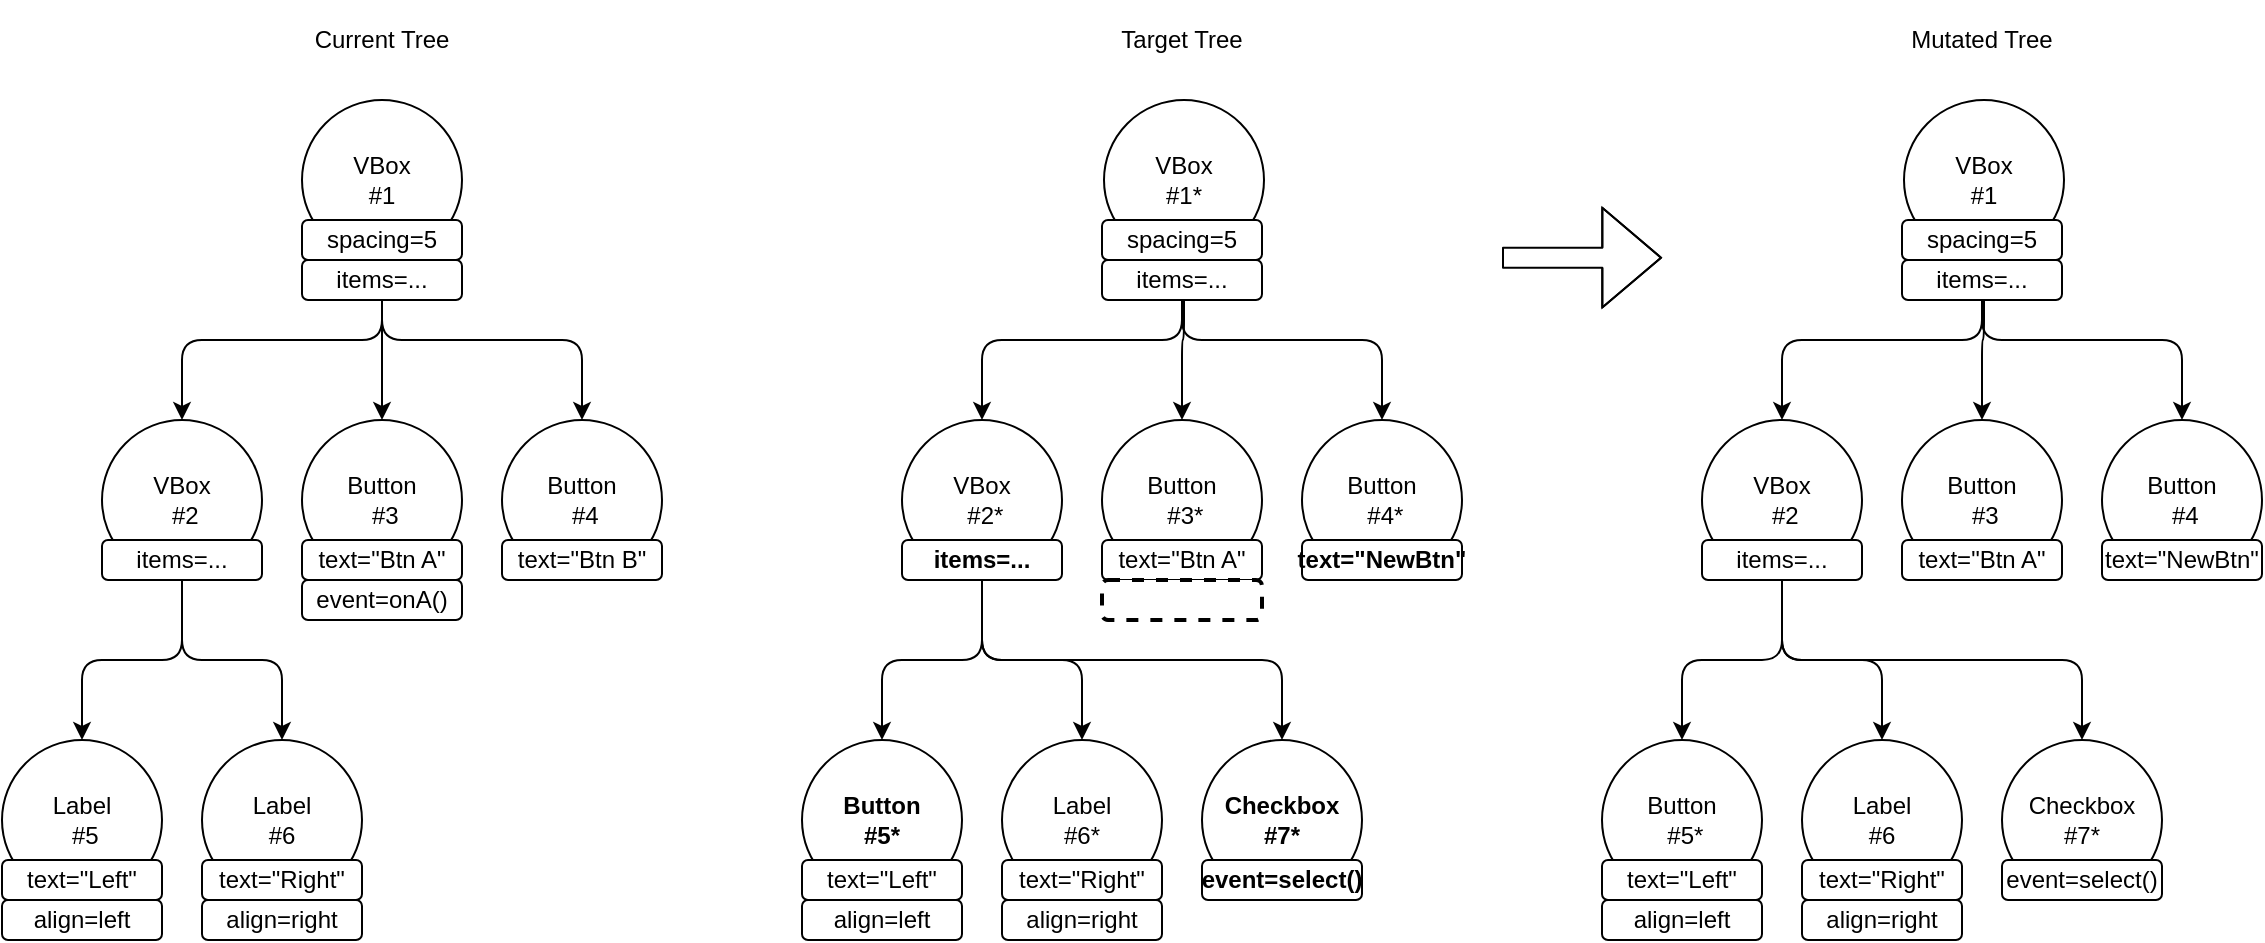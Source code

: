 <mxfile version="13.7.1" type="device"><diagram id="HqqMxeHTTHlViUp9-kfC" name="Page-1"><mxGraphModel dx="1286" dy="832" grid="1" gridSize="10" guides="1" tooltips="1" connect="1" arrows="1" fold="1" page="1" pageScale="1" pageWidth="827" pageHeight="1169" math="0" shadow="0"><root><mxCell id="0"/><mxCell id="1" parent="0"/><mxCell id="nnJEKhMFQ2b5gl_oxjVj-15" style="edgeStyle=orthogonalEdgeStyle;orthogonalLoop=1;jettySize=auto;html=1;entryX=0.5;entryY=0;entryDx=0;entryDy=0;" edge="1" parent="1" source="nnJEKhMFQ2b5gl_oxjVj-1" target="nnJEKhMFQ2b5gl_oxjVj-8"><mxGeometry relative="1" as="geometry"/></mxCell><mxCell id="nnJEKhMFQ2b5gl_oxjVj-17" style="edgeStyle=orthogonalEdgeStyle;orthogonalLoop=1;jettySize=auto;html=1;entryX=0.5;entryY=0;entryDx=0;entryDy=0;exitX=0.5;exitY=1;exitDx=0;exitDy=0;" edge="1" parent="1" source="nnJEKhMFQ2b5gl_oxjVj-2" target="nnJEKhMFQ2b5gl_oxjVj-11"><mxGeometry relative="1" as="geometry"/></mxCell><mxCell id="nnJEKhMFQ2b5gl_oxjVj-18" style="edgeStyle=orthogonalEdgeStyle;orthogonalLoop=1;jettySize=auto;html=1;entryX=0.5;entryY=0;entryDx=0;entryDy=0;exitX=0.5;exitY=1;exitDx=0;exitDy=0;" edge="1" parent="1" source="nnJEKhMFQ2b5gl_oxjVj-2" target="nnJEKhMFQ2b5gl_oxjVj-5"><mxGeometry relative="1" as="geometry"/></mxCell><mxCell id="nnJEKhMFQ2b5gl_oxjVj-26" style="edgeStyle=orthogonalEdgeStyle;orthogonalLoop=1;jettySize=auto;html=1;entryX=0.5;entryY=0;entryDx=0;entryDy=0;" edge="1" parent="1" source="nnJEKhMFQ2b5gl_oxjVj-5" target="nnJEKhMFQ2b5gl_oxjVj-20"><mxGeometry relative="1" as="geometry"/></mxCell><mxCell id="nnJEKhMFQ2b5gl_oxjVj-27" style="edgeStyle=orthogonalEdgeStyle;orthogonalLoop=1;jettySize=auto;html=1;entryX=0.5;entryY=0;entryDx=0;entryDy=0;" edge="1" parent="1" source="nnJEKhMFQ2b5gl_oxjVj-5" target="nnJEKhMFQ2b5gl_oxjVj-23"><mxGeometry relative="1" as="geometry"/></mxCell><mxCell id="nnJEKhMFQ2b5gl_oxjVj-33" value="items=..." style="whiteSpace=wrap;html=1;rounded=1;" vertex="1" parent="1"><mxGeometry x="280" y="160" width="80" height="20" as="geometry"/></mxCell><mxCell id="nnJEKhMFQ2b5gl_oxjVj-1" value="&lt;div&gt;VBox&lt;/div&gt;&lt;div&gt;#1&lt;br&gt;&lt;/div&gt;" style="ellipse;whiteSpace=wrap;html=1;aspect=fixed;rounded=1;" vertex="1" parent="1"><mxGeometry x="280" y="80" width="80" height="80" as="geometry"/></mxCell><mxCell id="nnJEKhMFQ2b5gl_oxjVj-2" value="spacing=5" style="whiteSpace=wrap;html=1;rounded=1;" vertex="1" parent="1"><mxGeometry x="280" y="140" width="80" height="20" as="geometry"/></mxCell><mxCell id="nnJEKhMFQ2b5gl_oxjVj-5" value="&lt;div&gt;VBox&lt;/div&gt;&amp;nbsp;#2" style="ellipse;whiteSpace=wrap;html=1;aspect=fixed;rounded=1;" vertex="1" parent="1"><mxGeometry x="180" y="240" width="80" height="80" as="geometry"/></mxCell><mxCell id="nnJEKhMFQ2b5gl_oxjVj-6" value="items=..." style="whiteSpace=wrap;html=1;rounded=1;" vertex="1" parent="1"><mxGeometry x="180" y="300" width="80" height="20" as="geometry"/></mxCell><mxCell id="nnJEKhMFQ2b5gl_oxjVj-8" value="&lt;div&gt;Button&lt;/div&gt;&amp;nbsp;#3" style="ellipse;whiteSpace=wrap;html=1;aspect=fixed;rounded=1;" vertex="1" parent="1"><mxGeometry x="280" y="240" width="80" height="80" as="geometry"/></mxCell><mxCell id="nnJEKhMFQ2b5gl_oxjVj-9" value="text=&quot;Btn A&quot;" style="whiteSpace=wrap;html=1;rounded=1;" vertex="1" parent="1"><mxGeometry x="280" y="300" width="80" height="20" as="geometry"/></mxCell><mxCell id="nnJEKhMFQ2b5gl_oxjVj-11" value="&lt;div&gt;Button&lt;/div&gt;&amp;nbsp;#4" style="ellipse;whiteSpace=wrap;html=1;aspect=fixed;rounded=1;" vertex="1" parent="1"><mxGeometry x="380" y="240" width="80" height="80" as="geometry"/></mxCell><mxCell id="nnJEKhMFQ2b5gl_oxjVj-12" value="text=&quot;Btn B&quot;" style="whiteSpace=wrap;html=1;rounded=1;" vertex="1" parent="1"><mxGeometry x="380" y="300" width="80" height="20" as="geometry"/></mxCell><mxCell id="nnJEKhMFQ2b5gl_oxjVj-20" value="&lt;div&gt;Label&lt;/div&gt;&amp;nbsp;#5" style="ellipse;whiteSpace=wrap;html=1;aspect=fixed;rounded=1;" vertex="1" parent="1"><mxGeometry x="130" y="400" width="80" height="80" as="geometry"/></mxCell><mxCell id="nnJEKhMFQ2b5gl_oxjVj-21" value="text=&quot;Left&quot;" style="whiteSpace=wrap;html=1;rounded=1;" vertex="1" parent="1"><mxGeometry x="130" y="460" width="80" height="20" as="geometry"/></mxCell><mxCell id="nnJEKhMFQ2b5gl_oxjVj-23" value="&lt;div&gt;Label&lt;/div&gt;&lt;div&gt;#6&lt;br&gt;&lt;/div&gt;" style="ellipse;whiteSpace=wrap;html=1;aspect=fixed;rounded=1;" vertex="1" parent="1"><mxGeometry x="230" y="400" width="80" height="80" as="geometry"/></mxCell><mxCell id="nnJEKhMFQ2b5gl_oxjVj-24" value="text=&quot;Right&quot;" style="whiteSpace=wrap;html=1;rounded=1;" vertex="1" parent="1"><mxGeometry x="230" y="460" width="80" height="20" as="geometry"/></mxCell><mxCell id="nnJEKhMFQ2b5gl_oxjVj-35" value="event=onA()" style="whiteSpace=wrap;html=1;rounded=1;" vertex="1" parent="1"><mxGeometry x="280" y="320" width="80" height="20" as="geometry"/></mxCell><mxCell id="nnJEKhMFQ2b5gl_oxjVj-38" value="align=right" style="whiteSpace=wrap;html=1;rounded=1;" vertex="1" parent="1"><mxGeometry x="230" y="480" width="80" height="20" as="geometry"/></mxCell><mxCell id="nnJEKhMFQ2b5gl_oxjVj-39" value="align=left" style="whiteSpace=wrap;html=1;rounded=1;" vertex="1" parent="1"><mxGeometry x="130" y="480" width="80" height="20" as="geometry"/></mxCell><mxCell id="nnJEKhMFQ2b5gl_oxjVj-40" style="edgeStyle=orthogonalEdgeStyle;orthogonalLoop=1;jettySize=auto;html=1;entryX=0.5;entryY=0;entryDx=0;entryDy=0;" edge="1" parent="1" source="nnJEKhMFQ2b5gl_oxjVj-46" target="nnJEKhMFQ2b5gl_oxjVj-50"><mxGeometry relative="1" as="geometry"/></mxCell><mxCell id="nnJEKhMFQ2b5gl_oxjVj-41" style="edgeStyle=orthogonalEdgeStyle;orthogonalLoop=1;jettySize=auto;html=1;entryX=0.5;entryY=0;entryDx=0;entryDy=0;exitX=0.5;exitY=1;exitDx=0;exitDy=0;" edge="1" parent="1" source="nnJEKhMFQ2b5gl_oxjVj-47" target="nnJEKhMFQ2b5gl_oxjVj-52"><mxGeometry relative="1" as="geometry"/></mxCell><mxCell id="nnJEKhMFQ2b5gl_oxjVj-42" style="edgeStyle=orthogonalEdgeStyle;orthogonalLoop=1;jettySize=auto;html=1;entryX=0.5;entryY=0;entryDx=0;entryDy=0;exitX=0.5;exitY=1;exitDx=0;exitDy=0;" edge="1" parent="1" source="nnJEKhMFQ2b5gl_oxjVj-47" target="nnJEKhMFQ2b5gl_oxjVj-48"><mxGeometry relative="1" as="geometry"/></mxCell><mxCell id="nnJEKhMFQ2b5gl_oxjVj-43" style="edgeStyle=orthogonalEdgeStyle;orthogonalLoop=1;jettySize=auto;html=1;entryX=0.5;entryY=0;entryDx=0;entryDy=0;" edge="1" parent="1" source="nnJEKhMFQ2b5gl_oxjVj-48" target="nnJEKhMFQ2b5gl_oxjVj-54"><mxGeometry relative="1" as="geometry"/></mxCell><mxCell id="nnJEKhMFQ2b5gl_oxjVj-44" style="edgeStyle=orthogonalEdgeStyle;orthogonalLoop=1;jettySize=auto;html=1;entryX=0.5;entryY=0;entryDx=0;entryDy=0;" edge="1" parent="1" source="nnJEKhMFQ2b5gl_oxjVj-48" target="nnJEKhMFQ2b5gl_oxjVj-56"><mxGeometry relative="1" as="geometry"/></mxCell><mxCell id="nnJEKhMFQ2b5gl_oxjVj-45" value="items=..." style="whiteSpace=wrap;html=1;rounded=1;" vertex="1" parent="1"><mxGeometry x="680" y="160" width="80" height="20" as="geometry"/></mxCell><mxCell id="nnJEKhMFQ2b5gl_oxjVj-46" value="&lt;div&gt;VBox&lt;/div&gt;&lt;div&gt;#1*&lt;br&gt;&lt;/div&gt;" style="ellipse;whiteSpace=wrap;html=1;aspect=fixed;rounded=1;" vertex="1" parent="1"><mxGeometry x="681" y="80" width="80" height="80" as="geometry"/></mxCell><mxCell id="nnJEKhMFQ2b5gl_oxjVj-47" value="spacing=5" style="whiteSpace=wrap;html=1;rounded=1;" vertex="1" parent="1"><mxGeometry x="680" y="140" width="80" height="20" as="geometry"/></mxCell><mxCell id="nnJEKhMFQ2b5gl_oxjVj-94" style="edgeStyle=orthogonalEdgeStyle;orthogonalLoop=1;jettySize=auto;html=1;entryX=0.5;entryY=0;entryDx=0;entryDy=0;exitX=0.5;exitY=1;exitDx=0;exitDy=0;" edge="1" parent="1" source="nnJEKhMFQ2b5gl_oxjVj-49" target="nnJEKhMFQ2b5gl_oxjVj-91"><mxGeometry relative="1" as="geometry"/></mxCell><mxCell id="nnJEKhMFQ2b5gl_oxjVj-48" value="&lt;div&gt;VBox&lt;/div&gt;&amp;nbsp;#2*" style="ellipse;whiteSpace=wrap;html=1;aspect=fixed;rounded=1;" vertex="1" parent="1"><mxGeometry x="580" y="240" width="80" height="80" as="geometry"/></mxCell><mxCell id="nnJEKhMFQ2b5gl_oxjVj-49" value="items=..." style="whiteSpace=wrap;html=1;fontStyle=1;rounded=1;" vertex="1" parent="1"><mxGeometry x="580" y="300" width="80" height="20" as="geometry"/></mxCell><mxCell id="nnJEKhMFQ2b5gl_oxjVj-50" value="&lt;div&gt;Button&lt;/div&gt;&amp;nbsp;#3*" style="ellipse;whiteSpace=wrap;html=1;aspect=fixed;rounded=1;" vertex="1" parent="1"><mxGeometry x="680" y="240" width="80" height="80" as="geometry"/></mxCell><mxCell id="nnJEKhMFQ2b5gl_oxjVj-51" value="text=&quot;Btn A&quot;" style="whiteSpace=wrap;html=1;rounded=1;" vertex="1" parent="1"><mxGeometry x="680" y="300" width="80" height="20" as="geometry"/></mxCell><mxCell id="nnJEKhMFQ2b5gl_oxjVj-52" value="&lt;div&gt;Button&lt;/div&gt;&amp;nbsp;#4*" style="ellipse;whiteSpace=wrap;html=1;aspect=fixed;rounded=1;" vertex="1" parent="1"><mxGeometry x="780" y="240" width="80" height="80" as="geometry"/></mxCell><mxCell id="nnJEKhMFQ2b5gl_oxjVj-53" value="text=&quot;NewBtn&quot;" style="whiteSpace=wrap;html=1;fontStyle=1;rounded=1;" vertex="1" parent="1"><mxGeometry x="780" y="300" width="80" height="20" as="geometry"/></mxCell><mxCell id="nnJEKhMFQ2b5gl_oxjVj-54" value="&lt;div&gt;Button&lt;/div&gt;&lt;div&gt;#5*&lt;br&gt;&lt;/div&gt;" style="ellipse;whiteSpace=wrap;html=1;aspect=fixed;fontStyle=1;rounded=1;" vertex="1" parent="1"><mxGeometry x="530" y="400" width="80" height="80" as="geometry"/></mxCell><mxCell id="nnJEKhMFQ2b5gl_oxjVj-55" value="text=&quot;Left&quot;" style="whiteSpace=wrap;html=1;rounded=1;" vertex="1" parent="1"><mxGeometry x="530" y="460" width="80" height="20" as="geometry"/></mxCell><mxCell id="nnJEKhMFQ2b5gl_oxjVj-56" value="&lt;div&gt;Label&lt;/div&gt;&lt;div&gt;#6*&lt;/div&gt;" style="ellipse;whiteSpace=wrap;html=1;aspect=fixed;rounded=1;" vertex="1" parent="1"><mxGeometry x="630" y="400" width="80" height="80" as="geometry"/></mxCell><mxCell id="nnJEKhMFQ2b5gl_oxjVj-57" value="text=&quot;Right&quot;" style="whiteSpace=wrap;html=1;rounded=1;" vertex="1" parent="1"><mxGeometry x="630" y="460" width="80" height="20" as="geometry"/></mxCell><mxCell id="nnJEKhMFQ2b5gl_oxjVj-60" value="align=left" style="whiteSpace=wrap;html=1;rounded=1;" vertex="1" parent="1"><mxGeometry x="530" y="480" width="80" height="20" as="geometry"/></mxCell><mxCell id="nnJEKhMFQ2b5gl_oxjVj-62" value="Current Tree" style="text;html=1;strokeColor=none;fillColor=none;align=center;verticalAlign=middle;whiteSpace=wrap;rounded=1;" vertex="1" parent="1"><mxGeometry x="280" y="30" width="80" height="40" as="geometry"/></mxCell><mxCell id="nnJEKhMFQ2b5gl_oxjVj-63" value="&lt;div&gt;Target Tree&lt;/div&gt;" style="text;html=1;strokeColor=none;fillColor=none;align=center;verticalAlign=middle;whiteSpace=wrap;rounded=1;" vertex="1" parent="1"><mxGeometry x="680" y="30" width="80" height="40" as="geometry"/></mxCell><mxCell id="nnJEKhMFQ2b5gl_oxjVj-66" style="edgeStyle=orthogonalEdgeStyle;orthogonalLoop=1;jettySize=auto;html=1;entryX=0.5;entryY=0;entryDx=0;entryDy=0;" edge="1" parent="1" source="nnJEKhMFQ2b5gl_oxjVj-72" target="nnJEKhMFQ2b5gl_oxjVj-76"><mxGeometry relative="1" as="geometry"/></mxCell><mxCell id="nnJEKhMFQ2b5gl_oxjVj-67" style="edgeStyle=orthogonalEdgeStyle;orthogonalLoop=1;jettySize=auto;html=1;entryX=0.5;entryY=0;entryDx=0;entryDy=0;exitX=0.5;exitY=1;exitDx=0;exitDy=0;" edge="1" parent="1" source="nnJEKhMFQ2b5gl_oxjVj-73" target="nnJEKhMFQ2b5gl_oxjVj-78"><mxGeometry relative="1" as="geometry"/></mxCell><mxCell id="nnJEKhMFQ2b5gl_oxjVj-68" style="edgeStyle=orthogonalEdgeStyle;orthogonalLoop=1;jettySize=auto;html=1;entryX=0.5;entryY=0;entryDx=0;entryDy=0;exitX=0.5;exitY=1;exitDx=0;exitDy=0;" edge="1" parent="1" source="nnJEKhMFQ2b5gl_oxjVj-73" target="nnJEKhMFQ2b5gl_oxjVj-74"><mxGeometry relative="1" as="geometry"/></mxCell><mxCell id="nnJEKhMFQ2b5gl_oxjVj-69" style="edgeStyle=orthogonalEdgeStyle;orthogonalLoop=1;jettySize=auto;html=1;entryX=0.5;entryY=0;entryDx=0;entryDy=0;" edge="1" parent="1" source="nnJEKhMFQ2b5gl_oxjVj-74" target="nnJEKhMFQ2b5gl_oxjVj-80"><mxGeometry relative="1" as="geometry"/></mxCell><mxCell id="nnJEKhMFQ2b5gl_oxjVj-70" style="edgeStyle=orthogonalEdgeStyle;orthogonalLoop=1;jettySize=auto;html=1;entryX=0.5;entryY=0;entryDx=0;entryDy=0;" edge="1" parent="1" source="nnJEKhMFQ2b5gl_oxjVj-74" target="nnJEKhMFQ2b5gl_oxjVj-82"><mxGeometry relative="1" as="geometry"/></mxCell><mxCell id="nnJEKhMFQ2b5gl_oxjVj-71" value="items=..." style="whiteSpace=wrap;html=1;rounded=1;" vertex="1" parent="1"><mxGeometry x="1080" y="160" width="80" height="20" as="geometry"/></mxCell><mxCell id="nnJEKhMFQ2b5gl_oxjVj-72" value="&lt;div&gt;VBox&lt;/div&gt;&lt;div&gt;#1&lt;/div&gt;" style="ellipse;whiteSpace=wrap;html=1;aspect=fixed;rounded=1;" vertex="1" parent="1"><mxGeometry x="1081" y="80" width="80" height="80" as="geometry"/></mxCell><mxCell id="nnJEKhMFQ2b5gl_oxjVj-73" value="spacing=5" style="whiteSpace=wrap;html=1;rounded=1;" vertex="1" parent="1"><mxGeometry x="1080" y="140" width="80" height="20" as="geometry"/></mxCell><mxCell id="nnJEKhMFQ2b5gl_oxjVj-101" style="edgeStyle=orthogonalEdgeStyle;orthogonalLoop=1;jettySize=auto;html=1;entryX=0.5;entryY=0;entryDx=0;entryDy=0;exitX=0.5;exitY=1;exitDx=0;exitDy=0;" edge="1" parent="1" source="nnJEKhMFQ2b5gl_oxjVj-75" target="nnJEKhMFQ2b5gl_oxjVj-99"><mxGeometry relative="1" as="geometry"/></mxCell><mxCell id="nnJEKhMFQ2b5gl_oxjVj-74" value="&lt;div&gt;VBox&lt;/div&gt;&amp;nbsp;#2" style="ellipse;whiteSpace=wrap;html=1;aspect=fixed;rounded=1;" vertex="1" parent="1"><mxGeometry x="980" y="240" width="80" height="80" as="geometry"/></mxCell><mxCell id="nnJEKhMFQ2b5gl_oxjVj-75" value="items=..." style="whiteSpace=wrap;html=1;rounded=1;" vertex="1" parent="1"><mxGeometry x="980" y="300" width="80" height="20" as="geometry"/></mxCell><mxCell id="nnJEKhMFQ2b5gl_oxjVj-76" value="&lt;div&gt;Button&lt;/div&gt;&amp;nbsp;#3" style="ellipse;whiteSpace=wrap;html=1;aspect=fixed;rounded=1;" vertex="1" parent="1"><mxGeometry x="1080" y="240" width="80" height="80" as="geometry"/></mxCell><mxCell id="nnJEKhMFQ2b5gl_oxjVj-77" value="text=&quot;Btn A&quot;" style="whiteSpace=wrap;html=1;rounded=1;" vertex="1" parent="1"><mxGeometry x="1080" y="300" width="80" height="20" as="geometry"/></mxCell><mxCell id="nnJEKhMFQ2b5gl_oxjVj-78" value="&lt;div&gt;Button&lt;/div&gt;&amp;nbsp;#4" style="ellipse;whiteSpace=wrap;html=1;aspect=fixed;rounded=1;" vertex="1" parent="1"><mxGeometry x="1180" y="240" width="80" height="80" as="geometry"/></mxCell><mxCell id="nnJEKhMFQ2b5gl_oxjVj-79" value="text=&quot;NewBtn&quot;" style="whiteSpace=wrap;html=1;rounded=1;" vertex="1" parent="1"><mxGeometry x="1180" y="300" width="80" height="20" as="geometry"/></mxCell><mxCell id="nnJEKhMFQ2b5gl_oxjVj-80" value="&lt;div&gt;Button&lt;/div&gt;&amp;nbsp;#5*" style="ellipse;whiteSpace=wrap;html=1;aspect=fixed;rounded=1;" vertex="1" parent="1"><mxGeometry x="930" y="400" width="80" height="80" as="geometry"/></mxCell><mxCell id="nnJEKhMFQ2b5gl_oxjVj-81" value="text=&quot;Left&quot;" style="whiteSpace=wrap;html=1;rounded=1;" vertex="1" parent="1"><mxGeometry x="930" y="460" width="80" height="20" as="geometry"/></mxCell><mxCell id="nnJEKhMFQ2b5gl_oxjVj-82" value="&lt;div&gt;Label&lt;/div&gt;&lt;div&gt;#6&lt;/div&gt;" style="ellipse;whiteSpace=wrap;html=1;aspect=fixed;rounded=1;" vertex="1" parent="1"><mxGeometry x="1030" y="400" width="80" height="80" as="geometry"/></mxCell><mxCell id="nnJEKhMFQ2b5gl_oxjVj-83" value="text=&quot;Right&quot;" style="whiteSpace=wrap;html=1;rounded=1;" vertex="1" parent="1"><mxGeometry x="1030" y="460" width="80" height="20" as="geometry"/></mxCell><mxCell id="nnJEKhMFQ2b5gl_oxjVj-85" value="align=right" style="whiteSpace=wrap;html=1;rounded=1;" vertex="1" parent="1"><mxGeometry x="1030" y="480" width="80" height="20" as="geometry"/></mxCell><mxCell id="nnJEKhMFQ2b5gl_oxjVj-86" value="align=left" style="whiteSpace=wrap;html=1;rounded=1;" vertex="1" parent="1"><mxGeometry x="930" y="480" width="80" height="20" as="geometry"/></mxCell><mxCell id="nnJEKhMFQ2b5gl_oxjVj-87" value="Mutated Tree" style="text;html=1;strokeColor=none;fillColor=none;align=center;verticalAlign=middle;whiteSpace=wrap;rounded=1;" vertex="1" parent="1"><mxGeometry x="1080" y="30" width="80" height="40" as="geometry"/></mxCell><mxCell id="nnJEKhMFQ2b5gl_oxjVj-90" value="" style="shape=flexArrow;endArrow=classic;html=1;endWidth=38.824;endSize=9.447;" edge="1" parent="1"><mxGeometry width="50" height="50" relative="1" as="geometry"><mxPoint x="880" y="158.82" as="sourcePoint"/><mxPoint x="960" y="158.82" as="targetPoint"/><Array as="points"><mxPoint x="920" y="158.82"/></Array></mxGeometry></mxCell><mxCell id="nnJEKhMFQ2b5gl_oxjVj-91" value="&lt;div&gt;Checkbox&lt;/div&gt;&lt;div&gt;#7*&lt;/div&gt;" style="ellipse;whiteSpace=wrap;html=1;aspect=fixed;fontStyle=1;rounded=1;" vertex="1" parent="1"><mxGeometry x="730" y="400" width="80" height="80" as="geometry"/></mxCell><mxCell id="nnJEKhMFQ2b5gl_oxjVj-95" value="align=right" style="whiteSpace=wrap;html=1;rounded=1;" vertex="1" parent="1"><mxGeometry x="630" y="480" width="80" height="20" as="geometry"/></mxCell><mxCell id="nnJEKhMFQ2b5gl_oxjVj-59" value="event=select()" style="whiteSpace=wrap;html=1;fontStyle=1;rounded=1;" vertex="1" parent="1"><mxGeometry x="730" y="460" width="80" height="20" as="geometry"/></mxCell><mxCell id="nnJEKhMFQ2b5gl_oxjVj-96" value="" style="whiteSpace=wrap;html=1;dashed=1;rounded=1;strokeWidth=2;" vertex="1" parent="1"><mxGeometry x="680" y="320" width="80" height="20" as="geometry"/></mxCell><mxCell id="nnJEKhMFQ2b5gl_oxjVj-99" value="&lt;div&gt;Checkbox&lt;/div&gt;&lt;div&gt;#7*&lt;/div&gt;" style="ellipse;whiteSpace=wrap;html=1;aspect=fixed;fontStyle=0;rounded=1;" vertex="1" parent="1"><mxGeometry x="1130" y="400" width="80" height="80" as="geometry"/></mxCell><mxCell id="nnJEKhMFQ2b5gl_oxjVj-100" value="event=select()" style="whiteSpace=wrap;html=1;fontStyle=0;rounded=1;" vertex="1" parent="1"><mxGeometry x="1130" y="460" width="80" height="20" as="geometry"/></mxCell></root></mxGraphModel></diagram></mxfile>
